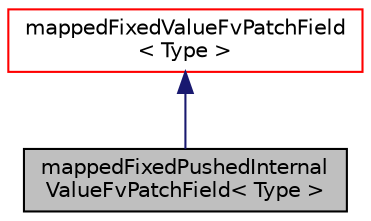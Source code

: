 digraph "mappedFixedPushedInternalValueFvPatchField&lt; Type &gt;"
{
  bgcolor="transparent";
  edge [fontname="Helvetica",fontsize="10",labelfontname="Helvetica",labelfontsize="10"];
  node [fontname="Helvetica",fontsize="10",shape=record];
  Node1 [label="mappedFixedPushedInternal\lValueFvPatchField\< Type \>",height=0.2,width=0.4,color="black", fillcolor="grey75", style="filled", fontcolor="black"];
  Node2 -> Node1 [dir="back",color="midnightblue",fontsize="10",style="solid",fontname="Helvetica"];
  Node2 [label="mappedFixedValueFvPatchField\l\< Type \>",height=0.2,width=0.4,color="red",URL="$a01447.html",tooltip="This boundary condition maps the value at a set of cells or patch faces back to *this. "];
}
